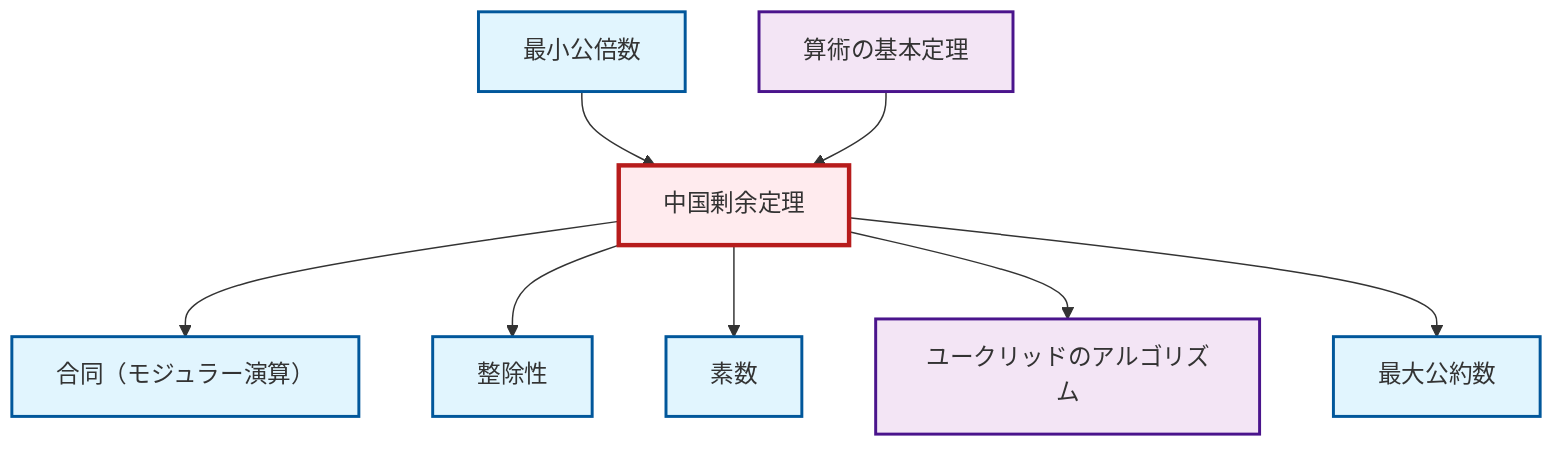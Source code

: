 graph TD
    classDef definition fill:#e1f5fe,stroke:#01579b,stroke-width:2px
    classDef theorem fill:#f3e5f5,stroke:#4a148c,stroke-width:2px
    classDef axiom fill:#fff3e0,stroke:#e65100,stroke-width:2px
    classDef example fill:#e8f5e9,stroke:#1b5e20,stroke-width:2px
    classDef current fill:#ffebee,stroke:#b71c1c,stroke-width:3px
    def-congruence["合同（モジュラー演算）"]:::definition
    thm-chinese-remainder["中国剰余定理"]:::theorem
    def-gcd["最大公約数"]:::definition
    def-divisibility["整除性"]:::definition
    thm-fundamental-arithmetic["算術の基本定理"]:::theorem
    def-lcm["最小公倍数"]:::definition
    thm-euclidean-algorithm["ユークリッドのアルゴリズム"]:::theorem
    def-prime["素数"]:::definition
    def-lcm --> thm-chinese-remainder
    thm-chinese-remainder --> def-congruence
    thm-chinese-remainder --> def-divisibility
    thm-chinese-remainder --> def-prime
    thm-chinese-remainder --> thm-euclidean-algorithm
    thm-chinese-remainder --> def-gcd
    thm-fundamental-arithmetic --> thm-chinese-remainder
    class thm-chinese-remainder current